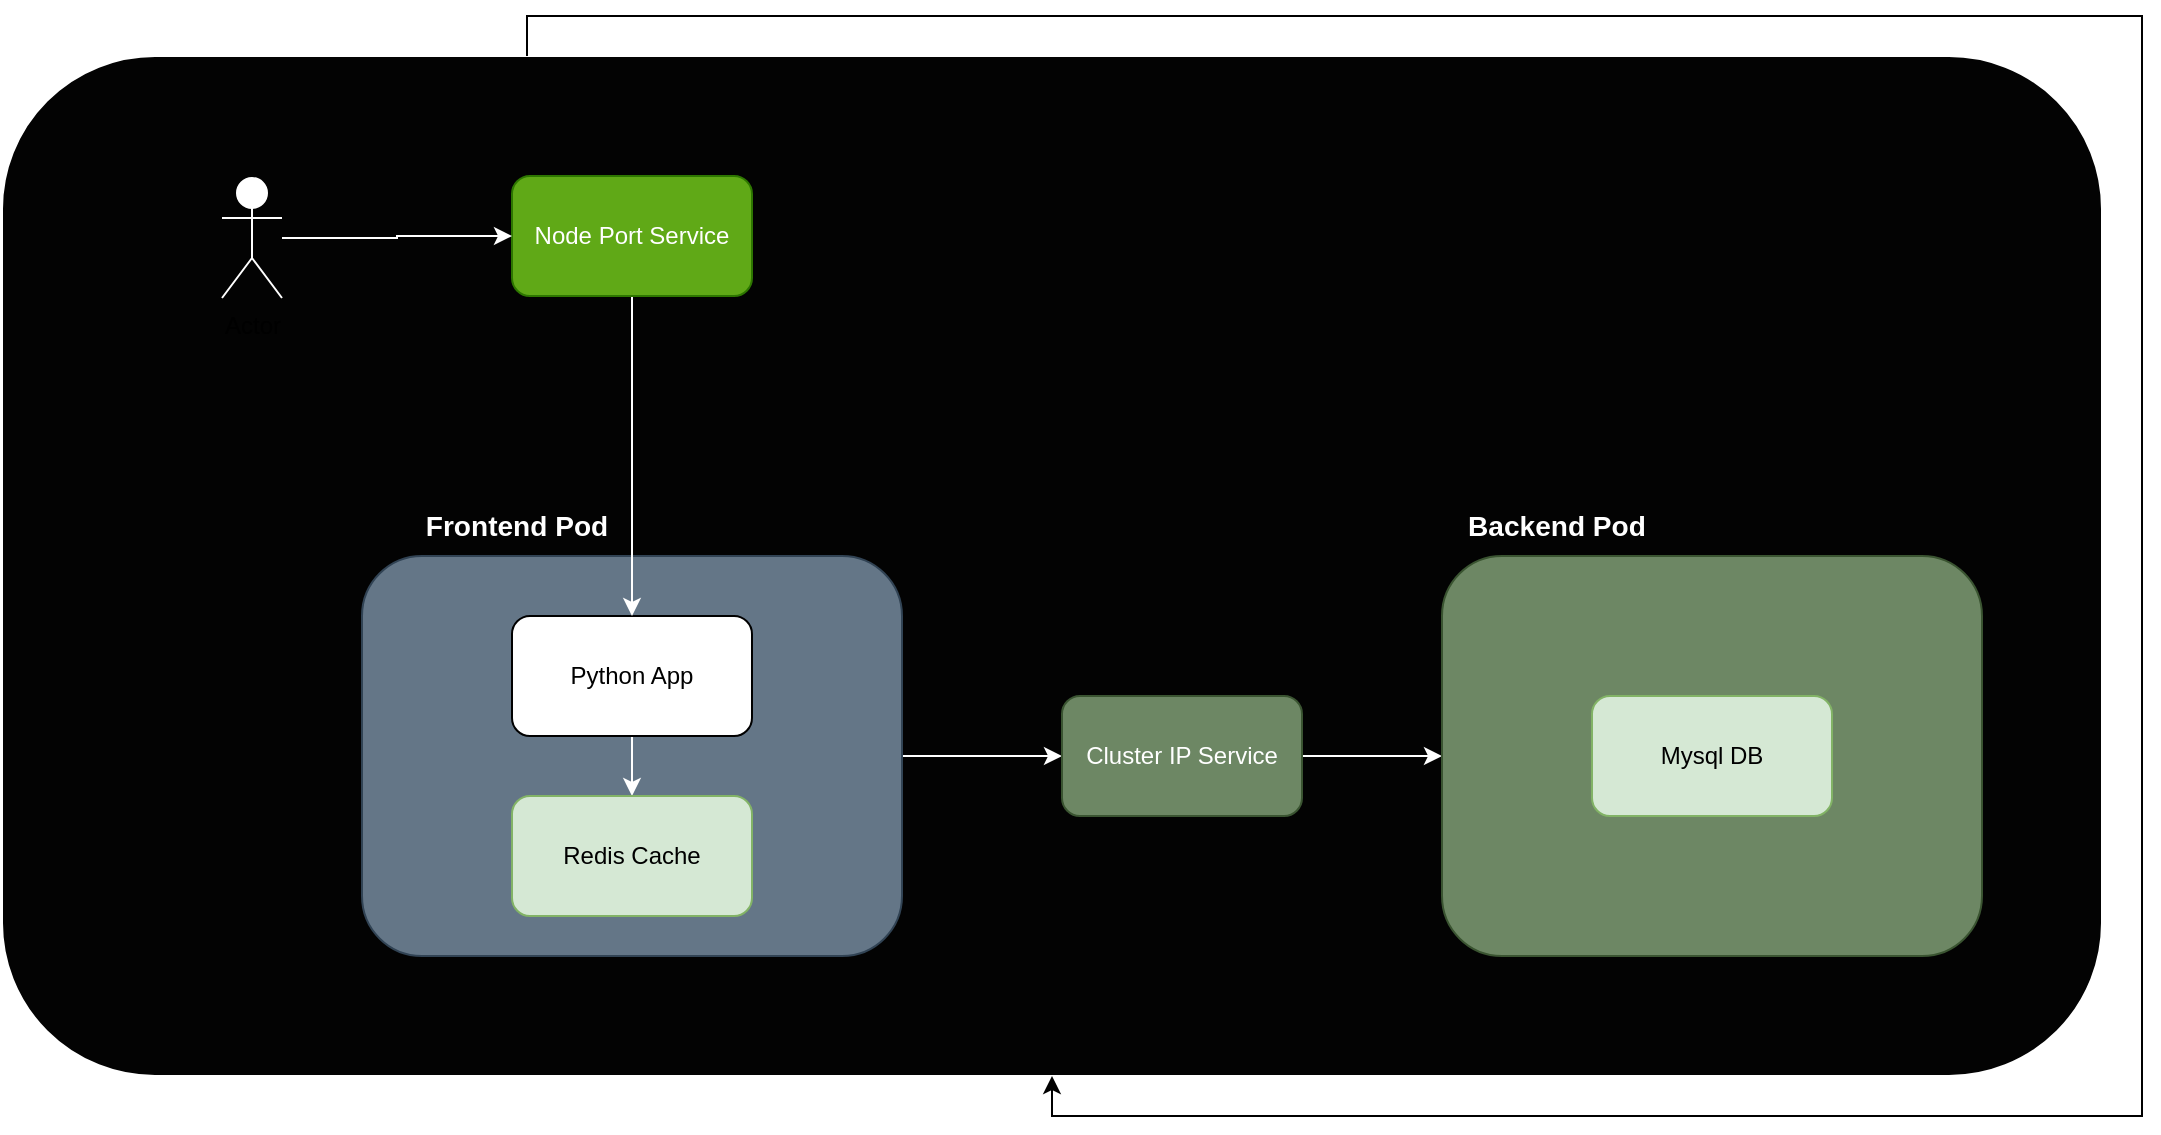 <mxfile version="22.1.21" type="device">
  <diagram name="Page-1" id="O4i8wLWEhtSY7VSVLwq1">
    <mxGraphModel dx="1994" dy="1749" grid="1" gridSize="10" guides="1" tooltips="1" connect="1" arrows="1" fold="1" page="1" pageScale="1" pageWidth="827" pageHeight="1169" math="0" shadow="0">
      <root>
        <mxCell id="0" />
        <mxCell id="1" parent="0" />
        <mxCell id="ZWzc-dM08lgY2boeNIOO-17" value="" style="rounded=1;whiteSpace=wrap;html=1;fillColor=#030303;fontColor=#ffffff;strokeColor=#FFFFFF;" parent="1" vertex="1">
          <mxGeometry x="-90" y="-50" width="1050" height="510" as="geometry" />
        </mxCell>
        <mxCell id="ZWzc-dM08lgY2boeNIOO-15" value="" style="edgeStyle=orthogonalEdgeStyle;rounded=0;orthogonalLoop=1;jettySize=auto;html=1;strokeColor=#FFFFFF;" parent="1" source="ZWzc-dM08lgY2boeNIOO-1" target="ZWzc-dM08lgY2boeNIOO-7" edge="1">
          <mxGeometry relative="1" as="geometry" />
        </mxCell>
        <mxCell id="ZWzc-dM08lgY2boeNIOO-1" value="" style="rounded=1;whiteSpace=wrap;html=1;fillColor=#647687;strokeColor=#314354;fontColor=#ffffff;" parent="1" vertex="1">
          <mxGeometry x="90" y="200" width="270" height="200" as="geometry" />
        </mxCell>
        <mxCell id="MXx2LoYFOpgTJcokJIh7-3" value="" style="edgeStyle=orthogonalEdgeStyle;rounded=0;orthogonalLoop=1;jettySize=auto;html=1;strokeColor=#FFFFFF;" edge="1" parent="1" source="ZWzc-dM08lgY2boeNIOO-2" target="ZWzc-dM08lgY2boeNIOO-3">
          <mxGeometry relative="1" as="geometry" />
        </mxCell>
        <mxCell id="ZWzc-dM08lgY2boeNIOO-2" value="Python App" style="rounded=1;whiteSpace=wrap;html=1;" parent="1" vertex="1">
          <mxGeometry x="165" y="230" width="120" height="60" as="geometry" />
        </mxCell>
        <mxCell id="ZWzc-dM08lgY2boeNIOO-3" value="Redis Cache" style="rounded=1;whiteSpace=wrap;html=1;fillColor=#d5e8d4;strokeColor=#82b366;" parent="1" vertex="1">
          <mxGeometry x="165" y="320" width="120" height="60" as="geometry" />
        </mxCell>
        <mxCell id="ZWzc-dM08lgY2boeNIOO-14" value="" style="edgeStyle=orthogonalEdgeStyle;rounded=0;orthogonalLoop=1;jettySize=auto;html=1;strokeColor=#FFFFFF;" parent="1" source="ZWzc-dM08lgY2boeNIOO-6" target="ZWzc-dM08lgY2boeNIOO-2" edge="1">
          <mxGeometry relative="1" as="geometry" />
        </mxCell>
        <mxCell id="ZWzc-dM08lgY2boeNIOO-6" value="Node Port Service" style="rounded=1;whiteSpace=wrap;html=1;fillColor=#60a917;strokeColor=#2D7600;fontColor=#ffffff;" parent="1" vertex="1">
          <mxGeometry x="165" y="10" width="120" height="60" as="geometry" />
        </mxCell>
        <mxCell id="ZWzc-dM08lgY2boeNIOO-16" value="" style="edgeStyle=orthogonalEdgeStyle;rounded=0;orthogonalLoop=1;jettySize=auto;html=1;strokeColor=#FFFFFF;" parent="1" source="ZWzc-dM08lgY2boeNIOO-7" target="ZWzc-dM08lgY2boeNIOO-8" edge="1">
          <mxGeometry relative="1" as="geometry" />
        </mxCell>
        <mxCell id="ZWzc-dM08lgY2boeNIOO-7" value="Cluster IP Service" style="rounded=1;whiteSpace=wrap;html=1;fillColor=#6d8764;strokeColor=#3A5431;fontColor=#ffffff;" parent="1" vertex="1">
          <mxGeometry x="440" y="270" width="120" height="60" as="geometry" />
        </mxCell>
        <mxCell id="ZWzc-dM08lgY2boeNIOO-8" value="" style="rounded=1;whiteSpace=wrap;html=1;fillColor=#6d8764;strokeColor=#3A5431;fontColor=#ffffff;" parent="1" vertex="1">
          <mxGeometry x="630" y="200" width="270" height="200" as="geometry" />
        </mxCell>
        <mxCell id="ZWzc-dM08lgY2boeNIOO-9" value="Mysql DB" style="rounded=1;whiteSpace=wrap;html=1;fillColor=#d5e8d4;strokeColor=#82b366;" parent="1" vertex="1">
          <mxGeometry x="705" y="270" width="120" height="60" as="geometry" />
        </mxCell>
        <mxCell id="ZWzc-dM08lgY2boeNIOO-19" value="" style="edgeStyle=orthogonalEdgeStyle;rounded=0;orthogonalLoop=1;jettySize=auto;html=1;strokeColor=#FFFFFF;" parent="1" source="ZWzc-dM08lgY2boeNIOO-10" target="ZWzc-dM08lgY2boeNIOO-6" edge="1">
          <mxGeometry relative="1" as="geometry" />
        </mxCell>
        <mxCell id="ZWzc-dM08lgY2boeNIOO-10" value="Actor" style="shape=umlActor;verticalLabelPosition=bottom;verticalAlign=top;html=1;outlineConnect=0;strokeColor=#FFFFFF;" parent="1" vertex="1">
          <mxGeometry x="20" y="11" width="30" height="60" as="geometry" />
        </mxCell>
        <mxCell id="ZWzc-dM08lgY2boeNIOO-20" value="&lt;h3&gt;&lt;font color=&quot;#ffffff&quot;&gt;Frontend Pod&lt;/font&gt;&lt;/h3&gt;" style="text;html=1;strokeColor=none;fillColor=none;align=center;verticalAlign=middle;whiteSpace=wrap;rounded=0;" parent="1" vertex="1">
          <mxGeometry x="110" y="170" width="115" height="30" as="geometry" />
        </mxCell>
        <mxCell id="ZWzc-dM08lgY2boeNIOO-21" value="&lt;h3&gt;&lt;font color=&quot;#ffffff&quot;&gt;Backend Pod&lt;/font&gt;&lt;/h3&gt;" style="text;html=1;strokeColor=none;fillColor=none;align=center;verticalAlign=middle;whiteSpace=wrap;rounded=0;" parent="1" vertex="1">
          <mxGeometry x="630" y="170" width="115" height="30" as="geometry" />
        </mxCell>
        <mxCell id="MXx2LoYFOpgTJcokJIh7-4" style="edgeStyle=orthogonalEdgeStyle;rounded=0;orthogonalLoop=1;jettySize=auto;html=1;exitX=0.25;exitY=0;exitDx=0;exitDy=0;" edge="1" parent="1" source="ZWzc-dM08lgY2boeNIOO-17" target="ZWzc-dM08lgY2boeNIOO-17">
          <mxGeometry relative="1" as="geometry" />
        </mxCell>
      </root>
    </mxGraphModel>
  </diagram>
</mxfile>
